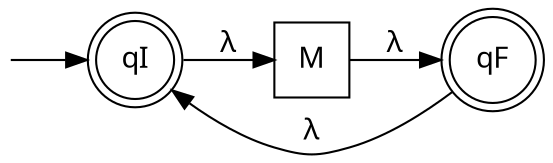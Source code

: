 digraph ej04b {
	dpi=300
    rankdir=LR
	fontname="Ubuntu Mono"
	node [fontname="Ubuntu Mono", width=0.5]
	edge [fontname="Ubuntu Mono"]
	node [shape=doublecircle]; qI qF
	node [shape=circle]
	M [shape=square]
	start [label="", shape=none, width=0, height=0]
	start -> qI
	qI -> M [label="λ"]
	M -> qF [label="λ"]
	qF -> qI [label="λ", constraint=false]
}
